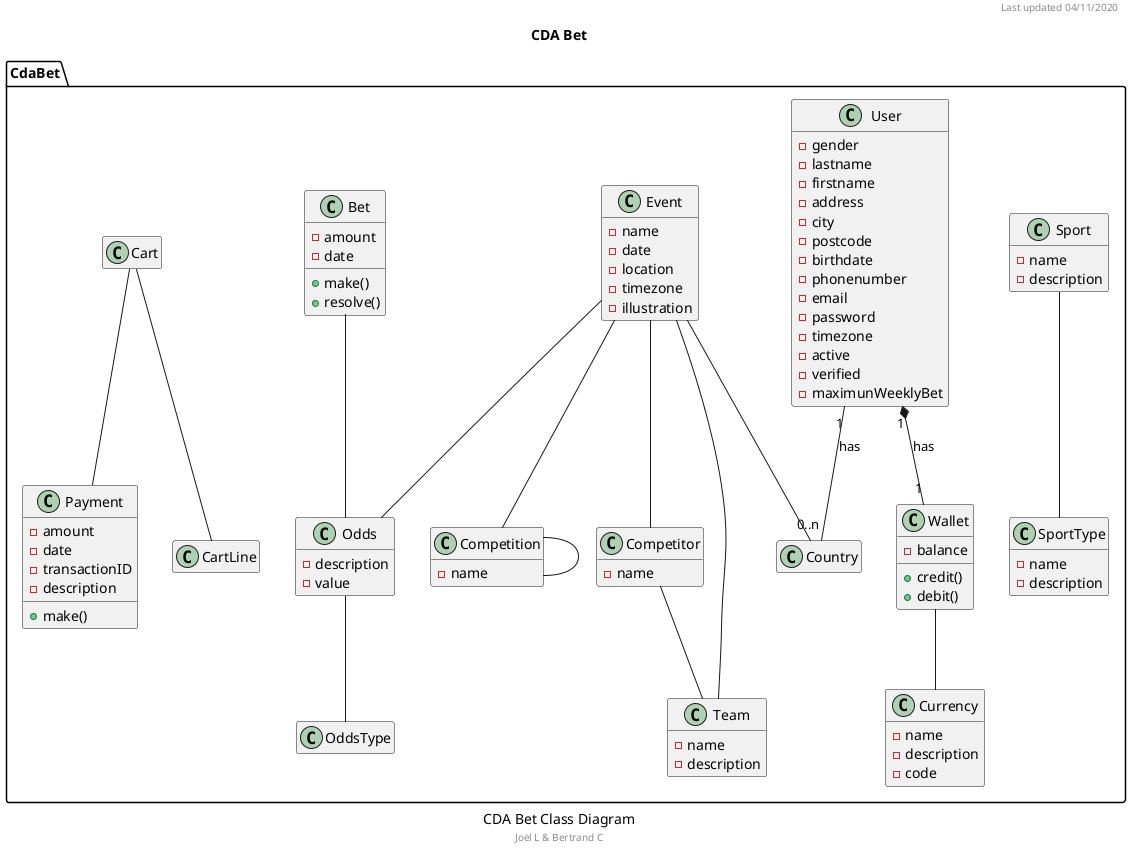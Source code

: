 @startuml "CDA Bet Class Diagram"
hide empty members
caption CDA Bet Class Diagram
footer Joël L & Bertrand C
header Last updated 04/11/2020
title CDA Bet

namespace CdaBet {
    class User {
        -gender
        -lastname
        -firstname
        -address
        -city
        -postcode
        -birthdate
        -phonenumber
        -email
        -password
        -timezone
        -active
        -verified
        -maximunWeeklyBet
    }

    class Country{
    }

    class Currency {
        -name
        -description
        -code
    }

    class Wallet {
        -balance
        +credit()
        +debit()
    }

    class Payment {
        -amount
        -date
        -transactionID
        -description
        +make()
    }

    class Sport {
        -name
        -description
    }

    class SportType {
        -name
        -description
    }

    class Competitor {
        -name
    }

    class Team {
        -name
        -description
    }

    class Event {
        -name
        -date
        -location
        -timezone
        -illustration
    }

    class Competition {
        -name
    }

    class Odds {
        -description
        -value
    }

    class OddsType {
    }

    class Bet {
        -amount
        -date
        +make()
        +resolve()
    }

    class Cart {
    }

    class CartLine {
    }

    User "1" *-- "1" Wallet : has
    User "1" -- "0..n" Country : has
    Wallet -- Currency
    Sport -- SportType
    Competitor -- Team
    Odds -- OddsType
    Bet -- Odds
    Event -- Competition
    Competition -- Competition
    Cart -- CartLine
    Cart -- Payment
    Event -- Odds
    Event -- Competitor
    Event -- Team
    Event -- Country
}
@enduml

@startmindmap "CDA Bet Mind Map"
* CDA Bet
** Class
** Actions
*** Sign up
*** Sign in
*** Log out
*** Show user profile
*** Show bet history
*** Credit wallet
*** Debit wallet
*** Show transactions history
*** Show events by category
*** Show Bets
*** Make a bet
@endmindmap